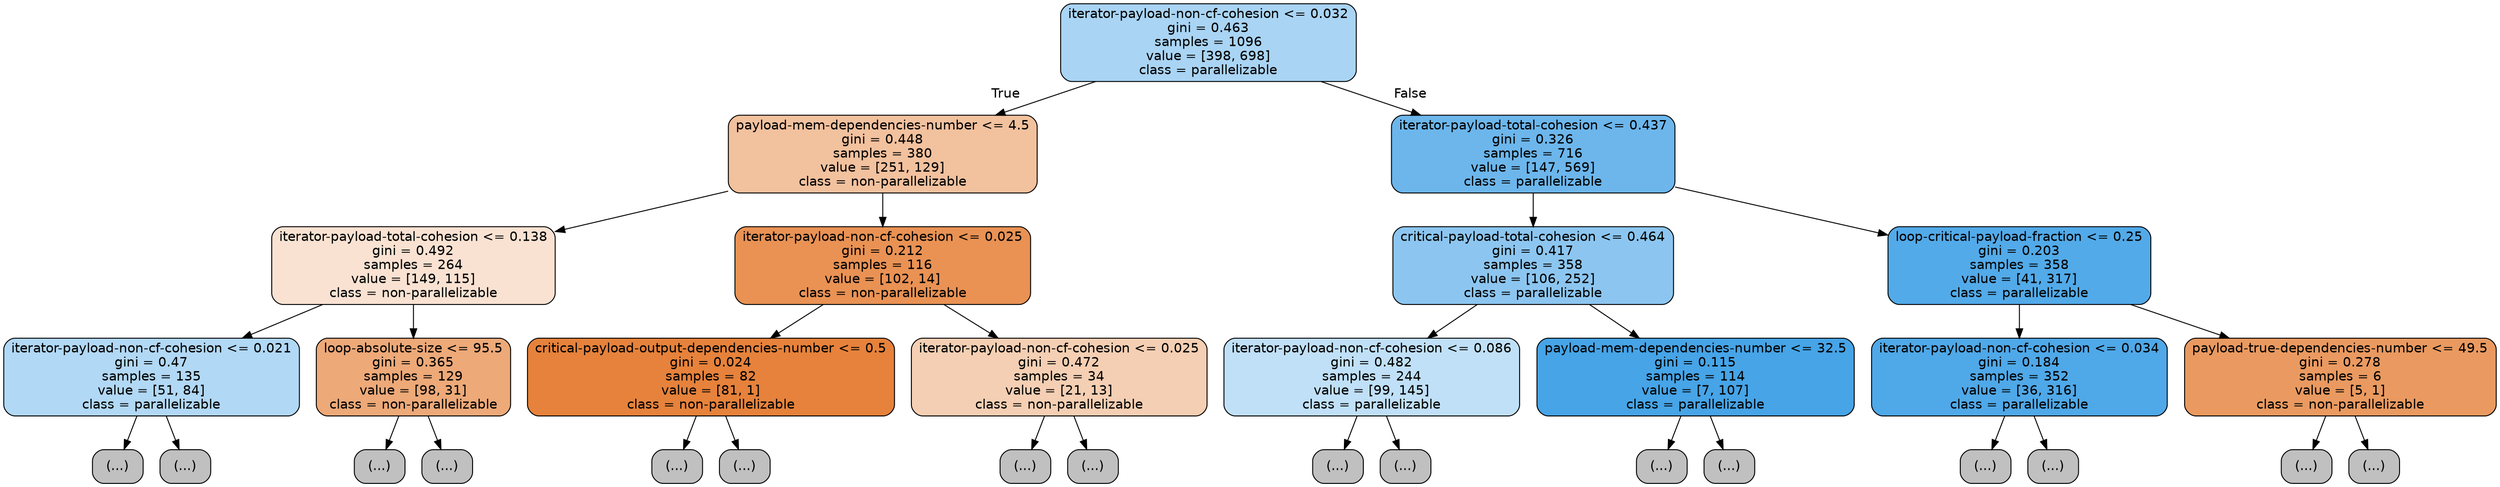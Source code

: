 digraph Tree {
node [shape=box, style="filled, rounded", color="black", fontname=helvetica] ;
edge [fontname=helvetica] ;
0 [label="iterator-payload-non-cf-cohesion <= 0.032\ngini = 0.463\nsamples = 1096\nvalue = [398, 698]\nclass = parallelizable", fillcolor="#399de56e"] ;
1 [label="payload-mem-dependencies-number <= 4.5\ngini = 0.448\nsamples = 380\nvalue = [251, 129]\nclass = non-parallelizable", fillcolor="#e581397c"] ;
0 -> 1 [labeldistance=2.5, labelangle=45, headlabel="True"] ;
2 [label="iterator-payload-total-cohesion <= 0.138\ngini = 0.492\nsamples = 264\nvalue = [149, 115]\nclass = non-parallelizable", fillcolor="#e581393a"] ;
1 -> 2 ;
3 [label="iterator-payload-non-cf-cohesion <= 0.021\ngini = 0.47\nsamples = 135\nvalue = [51, 84]\nclass = parallelizable", fillcolor="#399de564"] ;
2 -> 3 ;
4 [label="(...)", fillcolor="#C0C0C0"] ;
3 -> 4 ;
23 [label="(...)", fillcolor="#C0C0C0"] ;
3 -> 23 ;
44 [label="loop-absolute-size <= 95.5\ngini = 0.365\nsamples = 129\nvalue = [98, 31]\nclass = non-parallelizable", fillcolor="#e58139ae"] ;
2 -> 44 ;
45 [label="(...)", fillcolor="#C0C0C0"] ;
44 -> 45 ;
70 [label="(...)", fillcolor="#C0C0C0"] ;
44 -> 70 ;
73 [label="iterator-payload-non-cf-cohesion <= 0.025\ngini = 0.212\nsamples = 116\nvalue = [102, 14]\nclass = non-parallelizable", fillcolor="#e58139dc"] ;
1 -> 73 ;
74 [label="critical-payload-output-dependencies-number <= 0.5\ngini = 0.024\nsamples = 82\nvalue = [81, 1]\nclass = non-parallelizable", fillcolor="#e58139fc"] ;
73 -> 74 ;
75 [label="(...)", fillcolor="#C0C0C0"] ;
74 -> 75 ;
78 [label="(...)", fillcolor="#C0C0C0"] ;
74 -> 78 ;
79 [label="iterator-payload-non-cf-cohesion <= 0.025\ngini = 0.472\nsamples = 34\nvalue = [21, 13]\nclass = non-parallelizable", fillcolor="#e5813961"] ;
73 -> 79 ;
80 [label="(...)", fillcolor="#C0C0C0"] ;
79 -> 80 ;
81 [label="(...)", fillcolor="#C0C0C0"] ;
79 -> 81 ;
86 [label="iterator-payload-total-cohesion <= 0.437\ngini = 0.326\nsamples = 716\nvalue = [147, 569]\nclass = parallelizable", fillcolor="#399de5bd"] ;
0 -> 86 [labeldistance=2.5, labelangle=-45, headlabel="False"] ;
87 [label="critical-payload-total-cohesion <= 0.464\ngini = 0.417\nsamples = 358\nvalue = [106, 252]\nclass = parallelizable", fillcolor="#399de594"] ;
86 -> 87 ;
88 [label="iterator-payload-non-cf-cohesion <= 0.086\ngini = 0.482\nsamples = 244\nvalue = [99, 145]\nclass = parallelizable", fillcolor="#399de551"] ;
87 -> 88 ;
89 [label="(...)", fillcolor="#C0C0C0"] ;
88 -> 89 ;
176 [label="(...)", fillcolor="#C0C0C0"] ;
88 -> 176 ;
179 [label="payload-mem-dependencies-number <= 32.5\ngini = 0.115\nsamples = 114\nvalue = [7, 107]\nclass = parallelizable", fillcolor="#399de5ee"] ;
87 -> 179 ;
180 [label="(...)", fillcolor="#C0C0C0"] ;
179 -> 180 ;
189 [label="(...)", fillcolor="#C0C0C0"] ;
179 -> 189 ;
194 [label="loop-critical-payload-fraction <= 0.25\ngini = 0.203\nsamples = 358\nvalue = [41, 317]\nclass = parallelizable", fillcolor="#399de5de"] ;
86 -> 194 ;
195 [label="iterator-payload-non-cf-cohesion <= 0.034\ngini = 0.184\nsamples = 352\nvalue = [36, 316]\nclass = parallelizable", fillcolor="#399de5e2"] ;
194 -> 195 ;
196 [label="(...)", fillcolor="#C0C0C0"] ;
195 -> 196 ;
199 [label="(...)", fillcolor="#C0C0C0"] ;
195 -> 199 ;
258 [label="payload-true-dependencies-number <= 49.5\ngini = 0.278\nsamples = 6\nvalue = [5, 1]\nclass = non-parallelizable", fillcolor="#e58139cc"] ;
194 -> 258 ;
259 [label="(...)", fillcolor="#C0C0C0"] ;
258 -> 259 ;
260 [label="(...)", fillcolor="#C0C0C0"] ;
258 -> 260 ;
}